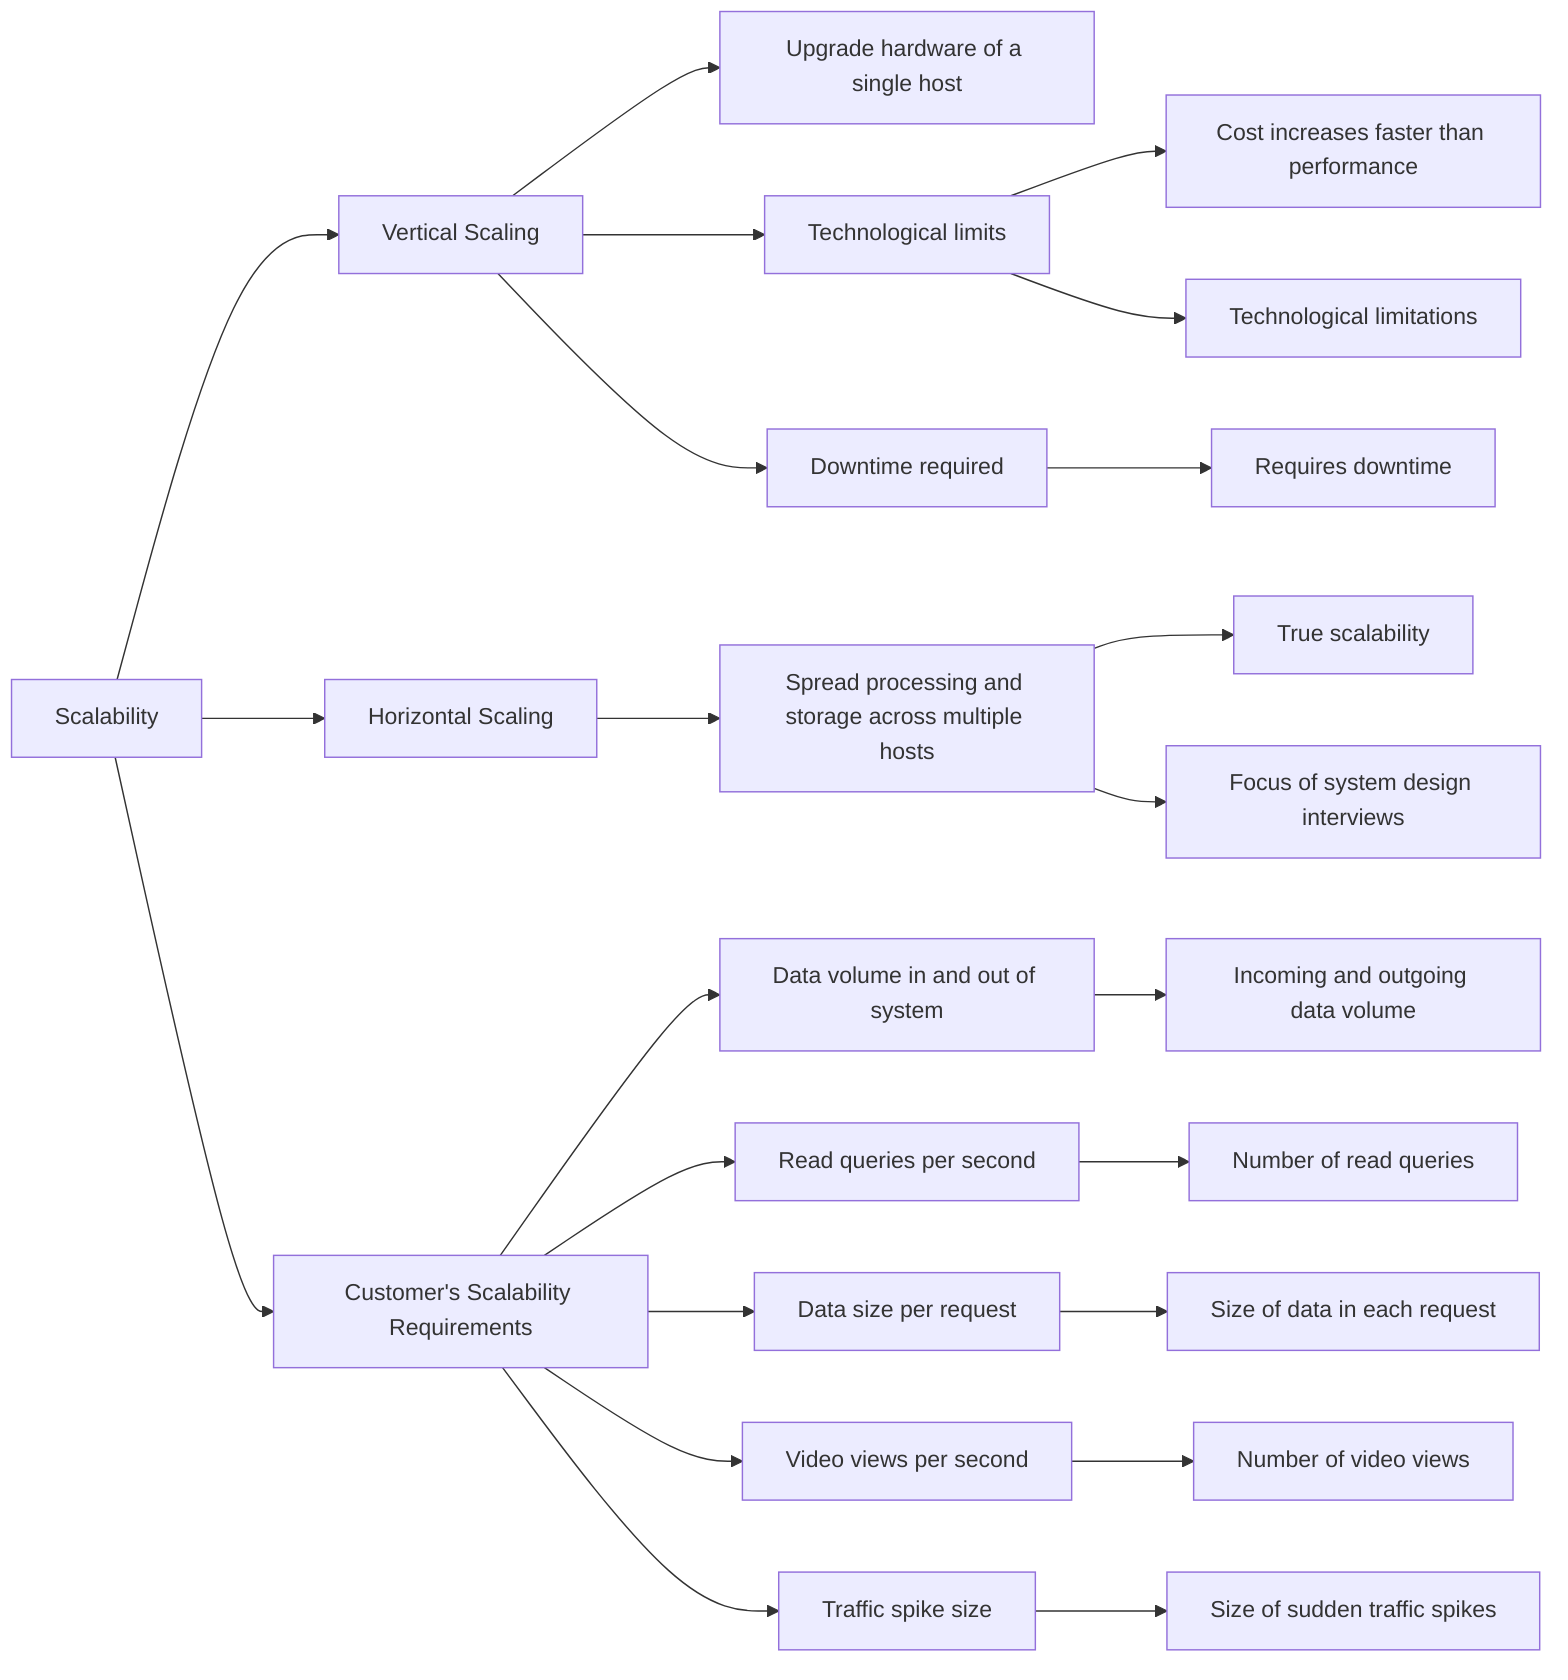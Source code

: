 flowchart LR
    A[Scalability] --> B[Vertical Scaling]
    A --> C[Horizontal Scaling]

    B --> B1[Upgrade hardware of a single host]
    B --> B2[Technological limits]
    B --> B3[Downtime required]

    C --> C1[Spread processing and storage across multiple hosts]

    B2 --> B21[Cost increases faster than performance]
    B2 --> B22[Technological limitations]
    B3 --> B31[Requires downtime]

    C1 --> C11[True scalability]
    C1 --> C12[Focus of system design interviews]

    A --> D[Customer's Scalability Requirements]
    D --> D1[Data volume in and out of system]
    D --> D2[Read queries per second]
    D --> D3[Data size per request]
    D --> D4[Video views per second]
    D --> D5[Traffic spike size]

    D1 --> D11[Incoming and outgoing data volume]
    D2 --> D21[Number of read queries]
    D3 --> D31[Size of data in each request]
    D4 --> D41[Number of video views]
    D5 --> D51[Size of sudden traffic spikes]